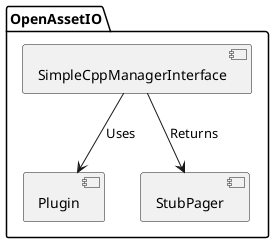 @startuml
package "OpenAssetIO" {
  [SimpleCppManagerInterface]
  [Plugin]
  [StubPager]
}

[SimpleCppManagerInterface] --> [Plugin] : Uses
[SimpleCppManagerInterface] --> [StubPager] : Returns
@enduml
